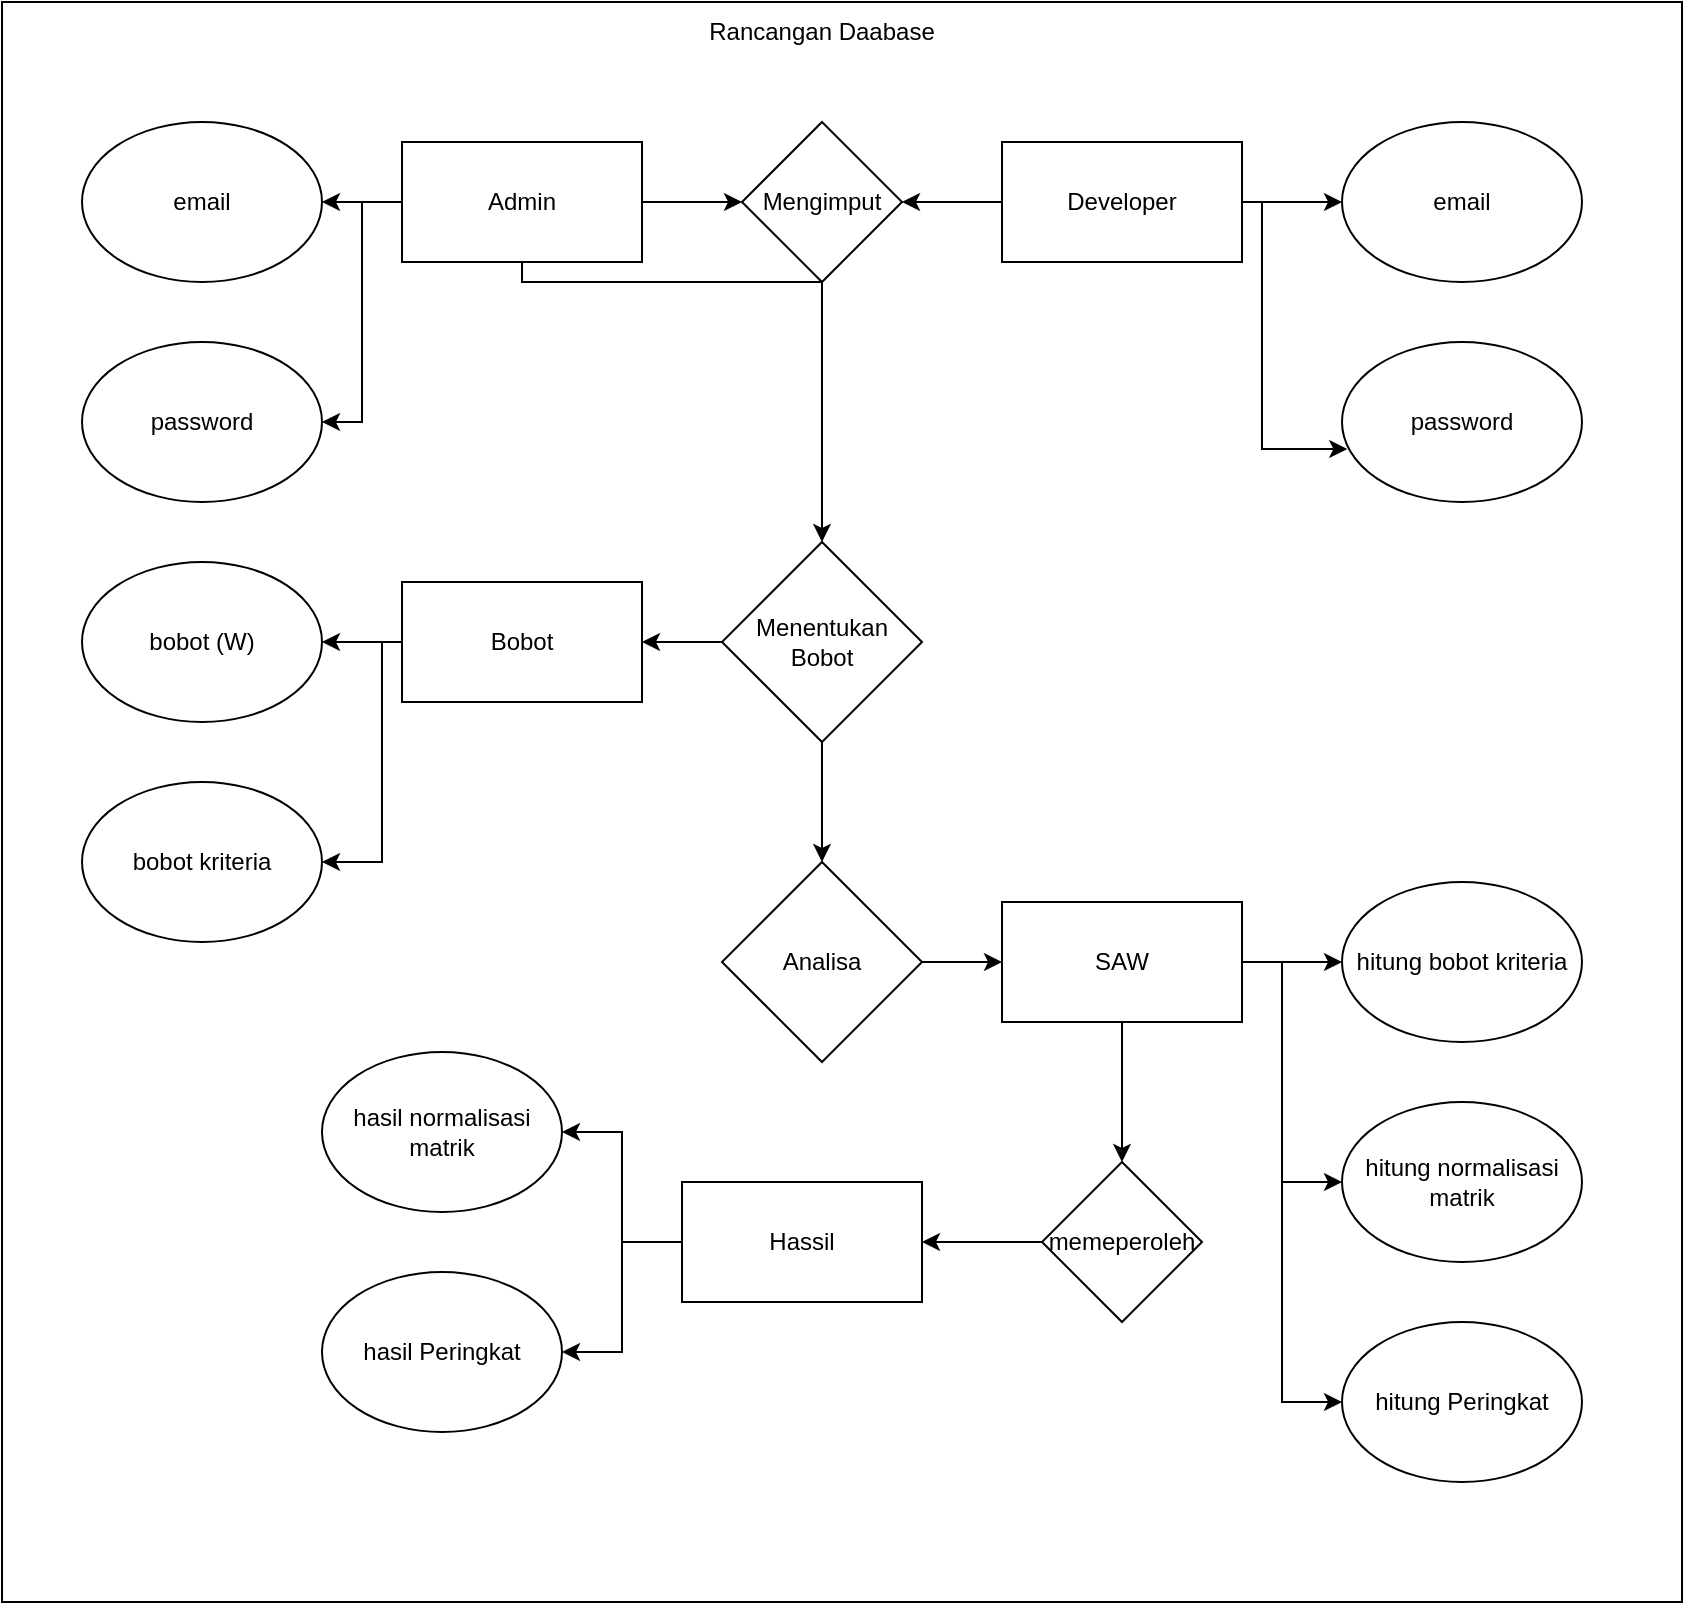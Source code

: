 <mxfile version="15.5.9" type="device"><diagram id="R2lEEEUBdFMjLlhIrx00" name="Page-1"><mxGraphModel dx="1730" dy="952" grid="1" gridSize="10" guides="1" tooltips="1" connect="1" arrows="1" fold="1" page="1" pageScale="1" pageWidth="850" pageHeight="1100" math="0" shadow="0" extFonts="Permanent Marker^https://fonts.googleapis.com/css?family=Permanent+Marker"><root><mxCell id="0"/><mxCell id="1" parent="0"/><mxCell id="I-Cb9BTQeT_JEvUw5-NM-1" value="Mengimput" style="rhombus;whiteSpace=wrap;html=1;" vertex="1" parent="1"><mxGeometry x="370" y="220" width="80" height="80" as="geometry"/></mxCell><mxCell id="I-Cb9BTQeT_JEvUw5-NM-11" style="edgeStyle=orthogonalEdgeStyle;rounded=0;orthogonalLoop=1;jettySize=auto;html=1;" edge="1" parent="1" source="I-Cb9BTQeT_JEvUw5-NM-2" target="I-Cb9BTQeT_JEvUw5-NM-1"><mxGeometry relative="1" as="geometry"/></mxCell><mxCell id="I-Cb9BTQeT_JEvUw5-NM-17" style="edgeStyle=orthogonalEdgeStyle;rounded=0;orthogonalLoop=1;jettySize=auto;html=1;entryX=1;entryY=0.5;entryDx=0;entryDy=0;" edge="1" parent="1" source="I-Cb9BTQeT_JEvUw5-NM-2" target="I-Cb9BTQeT_JEvUw5-NM-12"><mxGeometry relative="1" as="geometry"/></mxCell><mxCell id="I-Cb9BTQeT_JEvUw5-NM-18" style="edgeStyle=orthogonalEdgeStyle;rounded=0;orthogonalLoop=1;jettySize=auto;html=1;entryX=1;entryY=0.5;entryDx=0;entryDy=0;" edge="1" parent="1" source="I-Cb9BTQeT_JEvUw5-NM-2" target="I-Cb9BTQeT_JEvUw5-NM-13"><mxGeometry relative="1" as="geometry"/></mxCell><mxCell id="I-Cb9BTQeT_JEvUw5-NM-23" style="edgeStyle=orthogonalEdgeStyle;rounded=0;orthogonalLoop=1;jettySize=auto;html=1;" edge="1" parent="1" source="I-Cb9BTQeT_JEvUw5-NM-2" target="I-Cb9BTQeT_JEvUw5-NM-22"><mxGeometry relative="1" as="geometry"><Array as="points"><mxPoint x="260" y="300"/><mxPoint x="410" y="300"/></Array></mxGeometry></mxCell><mxCell id="I-Cb9BTQeT_JEvUw5-NM-2" value="Admin" style="rounded=0;whiteSpace=wrap;html=1;" vertex="1" parent="1"><mxGeometry x="200" y="230" width="120" height="60" as="geometry"/></mxCell><mxCell id="I-Cb9BTQeT_JEvUw5-NM-8" style="edgeStyle=orthogonalEdgeStyle;rounded=0;orthogonalLoop=1;jettySize=auto;html=1;entryX=0.022;entryY=0.669;entryDx=0;entryDy=0;entryPerimeter=0;" edge="1" parent="1" source="I-Cb9BTQeT_JEvUw5-NM-3" target="I-Cb9BTQeT_JEvUw5-NM-5"><mxGeometry relative="1" as="geometry"><Array as="points"><mxPoint x="630" y="260"/><mxPoint x="630" y="384"/></Array></mxGeometry></mxCell><mxCell id="I-Cb9BTQeT_JEvUw5-NM-21" style="edgeStyle=orthogonalEdgeStyle;rounded=0;orthogonalLoop=1;jettySize=auto;html=1;" edge="1" parent="1" source="I-Cb9BTQeT_JEvUw5-NM-3" target="I-Cb9BTQeT_JEvUw5-NM-1"><mxGeometry relative="1" as="geometry"/></mxCell><mxCell id="I-Cb9BTQeT_JEvUw5-NM-3" value="Developer" style="rounded=0;whiteSpace=wrap;html=1;" vertex="1" parent="1"><mxGeometry x="500" y="230" width="120" height="60" as="geometry"/></mxCell><mxCell id="I-Cb9BTQeT_JEvUw5-NM-4" value="email" style="ellipse;whiteSpace=wrap;html=1;" vertex="1" parent="1"><mxGeometry x="670" y="220" width="120" height="80" as="geometry"/></mxCell><mxCell id="I-Cb9BTQeT_JEvUw5-NM-5" value="password" style="ellipse;whiteSpace=wrap;html=1;" vertex="1" parent="1"><mxGeometry x="670" y="330" width="120" height="80" as="geometry"/></mxCell><mxCell id="I-Cb9BTQeT_JEvUw5-NM-7" value="" style="endArrow=classic;html=1;rounded=0;entryX=0;entryY=0.5;entryDx=0;entryDy=0;exitX=1;exitY=0.5;exitDx=0;exitDy=0;" edge="1" parent="1" source="I-Cb9BTQeT_JEvUw5-NM-3" target="I-Cb9BTQeT_JEvUw5-NM-4"><mxGeometry width="50" height="50" relative="1" as="geometry"><mxPoint x="460" y="340" as="sourcePoint"/><mxPoint x="510" y="290" as="targetPoint"/></mxGeometry></mxCell><mxCell id="I-Cb9BTQeT_JEvUw5-NM-12" value="email" style="ellipse;whiteSpace=wrap;html=1;" vertex="1" parent="1"><mxGeometry x="40" y="220" width="120" height="80" as="geometry"/></mxCell><mxCell id="I-Cb9BTQeT_JEvUw5-NM-13" value="password" style="ellipse;whiteSpace=wrap;html=1;" vertex="1" parent="1"><mxGeometry x="40" y="330" width="120" height="80" as="geometry"/></mxCell><mxCell id="I-Cb9BTQeT_JEvUw5-NM-27" style="edgeStyle=orthogonalEdgeStyle;rounded=0;orthogonalLoop=1;jettySize=auto;html=1;entryX=1;entryY=0.5;entryDx=0;entryDy=0;" edge="1" parent="1" source="I-Cb9BTQeT_JEvUw5-NM-22" target="I-Cb9BTQeT_JEvUw5-NM-24"><mxGeometry relative="1" as="geometry"/></mxCell><mxCell id="I-Cb9BTQeT_JEvUw5-NM-35" style="edgeStyle=orthogonalEdgeStyle;rounded=0;orthogonalLoop=1;jettySize=auto;html=1;" edge="1" parent="1" source="I-Cb9BTQeT_JEvUw5-NM-22" target="I-Cb9BTQeT_JEvUw5-NM-34"><mxGeometry relative="1" as="geometry"/></mxCell><mxCell id="I-Cb9BTQeT_JEvUw5-NM-22" value="Menentukan Bobot" style="rhombus;whiteSpace=wrap;html=1;" vertex="1" parent="1"><mxGeometry x="360" y="430" width="100" height="100" as="geometry"/></mxCell><mxCell id="I-Cb9BTQeT_JEvUw5-NM-28" style="edgeStyle=orthogonalEdgeStyle;rounded=0;orthogonalLoop=1;jettySize=auto;html=1;entryX=1;entryY=0.5;entryDx=0;entryDy=0;" edge="1" parent="1" source="I-Cb9BTQeT_JEvUw5-NM-24" target="I-Cb9BTQeT_JEvUw5-NM-26"><mxGeometry relative="1" as="geometry"/></mxCell><mxCell id="I-Cb9BTQeT_JEvUw5-NM-33" style="edgeStyle=orthogonalEdgeStyle;rounded=0;orthogonalLoop=1;jettySize=auto;html=1;" edge="1" parent="1" source="I-Cb9BTQeT_JEvUw5-NM-24" target="I-Cb9BTQeT_JEvUw5-NM-29"><mxGeometry relative="1" as="geometry"><Array as="points"><mxPoint x="190" y="480"/><mxPoint x="190" y="590"/></Array></mxGeometry></mxCell><mxCell id="I-Cb9BTQeT_JEvUw5-NM-24" value="Bobot" style="rounded=0;whiteSpace=wrap;html=1;" vertex="1" parent="1"><mxGeometry x="200" y="450" width="120" height="60" as="geometry"/></mxCell><mxCell id="I-Cb9BTQeT_JEvUw5-NM-26" value="bobot (W)" style="ellipse;whiteSpace=wrap;html=1;" vertex="1" parent="1"><mxGeometry x="40" y="440" width="120" height="80" as="geometry"/></mxCell><mxCell id="I-Cb9BTQeT_JEvUw5-NM-29" value="bobot kriteria" style="ellipse;whiteSpace=wrap;html=1;" vertex="1" parent="1"><mxGeometry x="40" y="550" width="120" height="80" as="geometry"/></mxCell><mxCell id="I-Cb9BTQeT_JEvUw5-NM-37" style="edgeStyle=orthogonalEdgeStyle;rounded=0;orthogonalLoop=1;jettySize=auto;html=1;entryX=0;entryY=0.5;entryDx=0;entryDy=0;" edge="1" parent="1" source="I-Cb9BTQeT_JEvUw5-NM-34" target="I-Cb9BTQeT_JEvUw5-NM-36"><mxGeometry relative="1" as="geometry"/></mxCell><mxCell id="I-Cb9BTQeT_JEvUw5-NM-34" value="Analisa" style="rhombus;whiteSpace=wrap;html=1;" vertex="1" parent="1"><mxGeometry x="360" y="590" width="100" height="100" as="geometry"/></mxCell><mxCell id="I-Cb9BTQeT_JEvUw5-NM-40" style="edgeStyle=orthogonalEdgeStyle;rounded=0;orthogonalLoop=1;jettySize=auto;html=1;entryX=0;entryY=0.5;entryDx=0;entryDy=0;" edge="1" parent="1" source="I-Cb9BTQeT_JEvUw5-NM-36" target="I-Cb9BTQeT_JEvUw5-NM-38"><mxGeometry relative="1" as="geometry"/></mxCell><mxCell id="I-Cb9BTQeT_JEvUw5-NM-41" style="edgeStyle=orthogonalEdgeStyle;rounded=0;orthogonalLoop=1;jettySize=auto;html=1;" edge="1" parent="1" source="I-Cb9BTQeT_JEvUw5-NM-36" target="I-Cb9BTQeT_JEvUw5-NM-39"><mxGeometry relative="1" as="geometry"><Array as="points"><mxPoint x="640" y="640"/><mxPoint x="640" y="750"/></Array></mxGeometry></mxCell><mxCell id="I-Cb9BTQeT_JEvUw5-NM-44" style="edgeStyle=orthogonalEdgeStyle;rounded=0;orthogonalLoop=1;jettySize=auto;html=1;" edge="1" parent="1" source="I-Cb9BTQeT_JEvUw5-NM-36" target="I-Cb9BTQeT_JEvUw5-NM-42"><mxGeometry relative="1" as="geometry"><Array as="points"><mxPoint x="640" y="640"/><mxPoint x="640" y="860"/></Array></mxGeometry></mxCell><mxCell id="I-Cb9BTQeT_JEvUw5-NM-46" value="" style="edgeStyle=orthogonalEdgeStyle;rounded=0;orthogonalLoop=1;jettySize=auto;html=1;" edge="1" parent="1" source="I-Cb9BTQeT_JEvUw5-NM-36" target="I-Cb9BTQeT_JEvUw5-NM-45"><mxGeometry relative="1" as="geometry"/></mxCell><mxCell id="I-Cb9BTQeT_JEvUw5-NM-36" value="SAW" style="rounded=0;whiteSpace=wrap;html=1;" vertex="1" parent="1"><mxGeometry x="500" y="610" width="120" height="60" as="geometry"/></mxCell><mxCell id="I-Cb9BTQeT_JEvUw5-NM-38" value="hitung bobot kriteria" style="ellipse;whiteSpace=wrap;html=1;" vertex="1" parent="1"><mxGeometry x="670" y="600" width="120" height="80" as="geometry"/></mxCell><mxCell id="I-Cb9BTQeT_JEvUw5-NM-39" value="hitung normalisasi matrik" style="ellipse;whiteSpace=wrap;html=1;" vertex="1" parent="1"><mxGeometry x="670" y="710" width="120" height="80" as="geometry"/></mxCell><mxCell id="I-Cb9BTQeT_JEvUw5-NM-42" value="hitung Peringkat" style="ellipse;whiteSpace=wrap;html=1;" vertex="1" parent="1"><mxGeometry x="670" y="820" width="120" height="80" as="geometry"/></mxCell><mxCell id="I-Cb9BTQeT_JEvUw5-NM-48" value="" style="edgeStyle=orthogonalEdgeStyle;rounded=0;orthogonalLoop=1;jettySize=auto;html=1;" edge="1" parent="1" source="I-Cb9BTQeT_JEvUw5-NM-45" target="I-Cb9BTQeT_JEvUw5-NM-47"><mxGeometry relative="1" as="geometry"/></mxCell><mxCell id="I-Cb9BTQeT_JEvUw5-NM-45" value="memeperoleh" style="rhombus;whiteSpace=wrap;html=1;rounded=0;" vertex="1" parent="1"><mxGeometry x="520" y="740" width="80" height="80" as="geometry"/></mxCell><mxCell id="I-Cb9BTQeT_JEvUw5-NM-51" style="edgeStyle=orthogonalEdgeStyle;rounded=0;orthogonalLoop=1;jettySize=auto;html=1;entryX=1;entryY=0.5;entryDx=0;entryDy=0;" edge="1" parent="1" source="I-Cb9BTQeT_JEvUw5-NM-47" target="I-Cb9BTQeT_JEvUw5-NM-49"><mxGeometry relative="1" as="geometry"/></mxCell><mxCell id="I-Cb9BTQeT_JEvUw5-NM-52" style="edgeStyle=orthogonalEdgeStyle;rounded=0;orthogonalLoop=1;jettySize=auto;html=1;entryX=1;entryY=0.5;entryDx=0;entryDy=0;" edge="1" parent="1" source="I-Cb9BTQeT_JEvUw5-NM-47" target="I-Cb9BTQeT_JEvUw5-NM-50"><mxGeometry relative="1" as="geometry"/></mxCell><mxCell id="I-Cb9BTQeT_JEvUw5-NM-47" value="Hassil" style="whiteSpace=wrap;html=1;rounded=0;" vertex="1" parent="1"><mxGeometry x="340" y="750" width="120" height="60" as="geometry"/></mxCell><mxCell id="I-Cb9BTQeT_JEvUw5-NM-49" value="hasil normalisasi matrik" style="ellipse;whiteSpace=wrap;html=1;" vertex="1" parent="1"><mxGeometry x="160" y="685" width="120" height="80" as="geometry"/></mxCell><mxCell id="I-Cb9BTQeT_JEvUw5-NM-50" value="hasil Peringkat" style="ellipse;whiteSpace=wrap;html=1;" vertex="1" parent="1"><mxGeometry x="160" y="795" width="120" height="80" as="geometry"/></mxCell><mxCell id="I-Cb9BTQeT_JEvUw5-NM-53" value="" style="rounded=0;whiteSpace=wrap;html=1;fillColor=none;" vertex="1" parent="1"><mxGeometry y="160" width="840" height="800" as="geometry"/></mxCell><mxCell id="I-Cb9BTQeT_JEvUw5-NM-54" value="Rancangan Daabase" style="text;html=1;strokeColor=none;fillColor=none;align=center;verticalAlign=middle;whiteSpace=wrap;rounded=0;" vertex="1" parent="1"><mxGeometry x="315" y="160" width="190" height="30" as="geometry"/></mxCell></root></mxGraphModel></diagram></mxfile>
